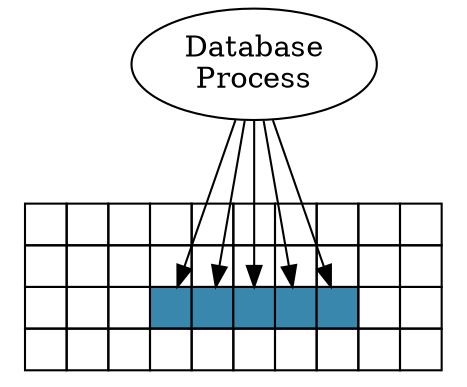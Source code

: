 digraph structs {
  process [label="Database\nProcess"];
    
    datafile [shape=plaintext, label=<
<TABLE BORDER="0" CELLBORDER="1" CELLSPACING="0">
  <TR>
    <TD WIDTH="20" HEIGHT="20"></TD>
    <TD WIDTH="20" HEIGHT="20"></TD>
    <TD WIDTH="20" HEIGHT="20"></TD>
    <TD WIDTH="20" HEIGHT="20"></TD>
    <TD WIDTH="20" HEIGHT="20"></TD>
    <TD WIDTH="20" HEIGHT="20"></TD>
    <TD WIDTH="20" HEIGHT="20"></TD>
    <TD WIDTH="20" HEIGHT="20"></TD>
    <TD WIDTH="20" HEIGHT="20"></TD>
    <TD WIDTH="20" HEIGHT="20"></TD>
  </TR>
  <TR>
    <TD WIDTH="20" HEIGHT="20"></TD>
    <TD WIDTH="20" HEIGHT="20"></TD>
    <TD WIDTH="20" HEIGHT="20"></TD>
    <TD WIDTH="20" HEIGHT="20"></TD>
    <TD WIDTH="20" HEIGHT="20"></TD>
    <TD WIDTH="20" HEIGHT="20"></TD>
    <TD WIDTH="20" HEIGHT="20"></TD>
    <TD WIDTH="20" HEIGHT="20"></TD>
    <TD WIDTH="20" HEIGHT="20"></TD>
    <TD WIDTH="20" HEIGHT="20"></TD>
  </TR>
  <TR>
    <TD WIDTH="20" HEIGHT="20"></TD>
    <TD WIDTH="20" HEIGHT="20"></TD>
    <TD WIDTH="20" HEIGHT="20"></TD>
    <TD WIDTH="20" HEIGHT="20" BGCOLOR="#3a87ad" PORT="e0"></TD>
    <TD WIDTH="20" HEIGHT="20" BGCOLOR="#3a87ad" PORT="e1"></TD>
    <TD WIDTH="20" HEIGHT="20" BGCOLOR="#3a87ad" PORT="e2"></TD>
    <TD WIDTH="20" HEIGHT="20" BGCOLOR="#3a87ad" PORT="e3"></TD>
    <TD WIDTH="20" HEIGHT="20" BGCOLOR="#3a87ad" PORT="e4"></TD>
    <TD WIDTH="20" HEIGHT="20"></TD>
    <TD WIDTH="20" HEIGHT="20"></TD>
  </TR>
  <TR>
    <TD WIDTH="20" HEIGHT="20"></TD>
    <TD WIDTH="20" HEIGHT="20"></TD>
    <TD WIDTH="20" HEIGHT="20"></TD>
    <TD WIDTH="20" HEIGHT="20"></TD>
    <TD WIDTH="20" HEIGHT="20"></TD>
    <TD WIDTH="20" HEIGHT="20"></TD>
    <TD WIDTH="20" HEIGHT="20"></TD>
    <TD WIDTH="20" HEIGHT="20"></TD>
    <TD WIDTH="20" HEIGHT="20"></TD>
    <TD WIDTH="20" HEIGHT="20"></TD>
  </TR>
</TABLE>>];
    
  process -> datafile:e0;
  process -> datafile:e1;
  process -> datafile:e2;
  process -> datafile:e3;
  process -> datafile:e4;
}
